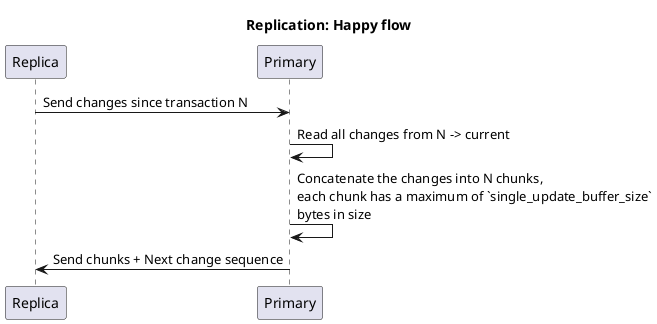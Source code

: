 @startuml
title Replication: Happy flow
Replica -> Primary: Send changes since transaction N
Primary -> Primary: Read all changes from N -> current
Primary -> Primary: Concatenate the changes into N chunks,\neach chunk has a maximum of `single_update_buffer_size`\nbytes in size
Primary -> Replica: Send chunks + Next change sequence
@enduml
